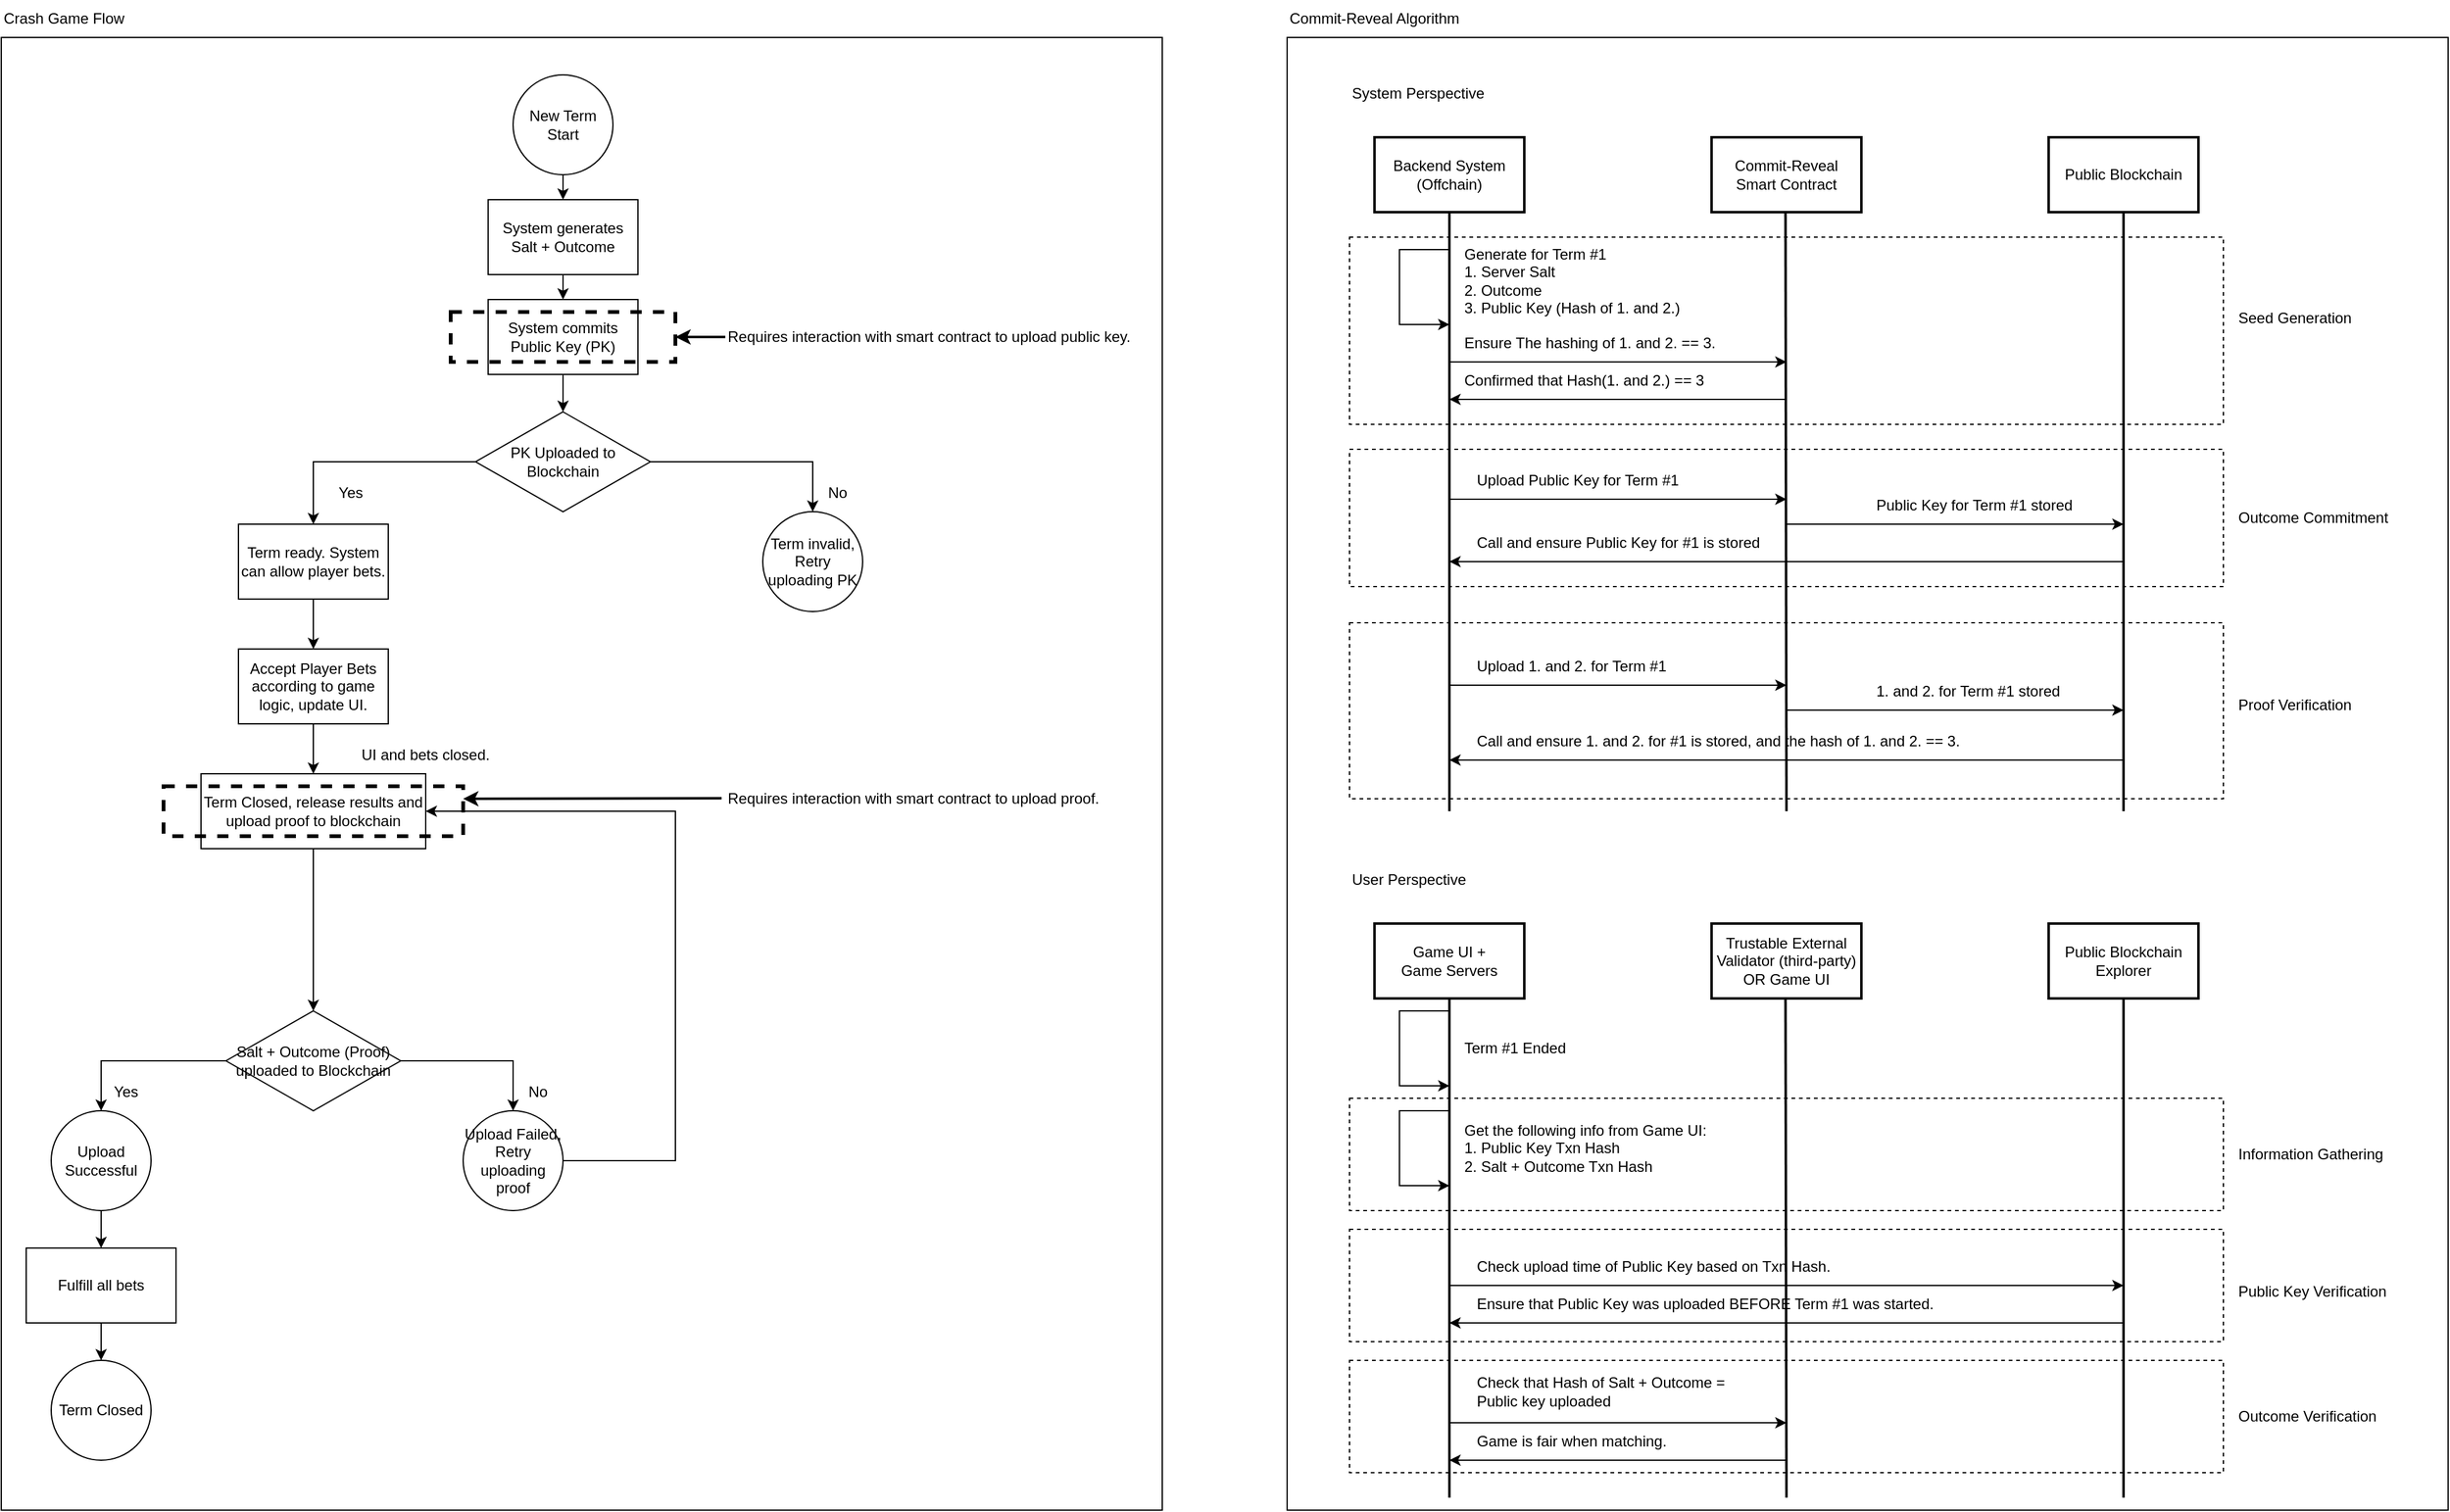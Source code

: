 <mxfile version="26.1.1">
  <diagram name="Page-1" id="c8nTBjb-yMyL3-pn6Jgx">
    <mxGraphModel dx="689" dy="354" grid="1" gridSize="10" guides="1" tooltips="1" connect="1" arrows="1" fold="1" page="1" pageScale="1" pageWidth="850" pageHeight="1100" math="0" shadow="0">
      <root>
        <mxCell id="0" />
        <mxCell id="1" parent="0" />
        <mxCell id="h8xcSPWI8WKxq6snyLUC-142" value="" style="rounded=0;whiteSpace=wrap;html=1;fillColor=none;dashed=1;" vertex="1" parent="1">
          <mxGeometry x="1140" y="1005" width="700" height="90" as="geometry" />
        </mxCell>
        <mxCell id="h8xcSPWI8WKxq6snyLUC-93" value="" style="rounded=0;whiteSpace=wrap;html=1;fillColor=none;dashed=1;" vertex="1" parent="1">
          <mxGeometry x="1140" y="210" width="700" height="150" as="geometry" />
        </mxCell>
        <mxCell id="h8xcSPWI8WKxq6snyLUC-45" value="" style="rounded=0;whiteSpace=wrap;html=1;fillColor=none;" vertex="1" parent="1">
          <mxGeometry x="60" y="50" width="930" height="1180" as="geometry" />
        </mxCell>
        <mxCell id="h8xcSPWI8WKxq6snyLUC-2" value="Crash Game Flow" style="text;html=1;align=left;verticalAlign=middle;whiteSpace=wrap;rounded=0;" vertex="1" parent="1">
          <mxGeometry x="60" y="20" width="190" height="30" as="geometry" />
        </mxCell>
        <mxCell id="h8xcSPWI8WKxq6snyLUC-20" style="edgeStyle=orthogonalEdgeStyle;rounded=0;orthogonalLoop=1;jettySize=auto;html=1;exitX=0.5;exitY=1;exitDx=0;exitDy=0;entryX=0.5;entryY=0;entryDx=0;entryDy=0;" edge="1" parent="1" source="h8xcSPWI8WKxq6snyLUC-4" target="h8xcSPWI8WKxq6snyLUC-17">
          <mxGeometry relative="1" as="geometry" />
        </mxCell>
        <mxCell id="h8xcSPWI8WKxq6snyLUC-4" value="New Term Start" style="ellipse;whiteSpace=wrap;html=1;aspect=fixed;" vertex="1" parent="1">
          <mxGeometry x="470" y="80" width="80" height="80" as="geometry" />
        </mxCell>
        <mxCell id="h8xcSPWI8WKxq6snyLUC-15" style="edgeStyle=orthogonalEdgeStyle;rounded=0;orthogonalLoop=1;jettySize=auto;html=1;exitX=0.5;exitY=1;exitDx=0;exitDy=0;entryX=0.5;entryY=0;entryDx=0;entryDy=0;" edge="1" parent="1" source="h8xcSPWI8WKxq6snyLUC-5" target="h8xcSPWI8WKxq6snyLUC-6">
          <mxGeometry relative="1" as="geometry" />
        </mxCell>
        <mxCell id="h8xcSPWI8WKxq6snyLUC-5" value="System commits Public Key (PK)" style="rounded=0;whiteSpace=wrap;html=1;" vertex="1" parent="1">
          <mxGeometry x="450" y="260" width="120" height="60" as="geometry" />
        </mxCell>
        <mxCell id="h8xcSPWI8WKxq6snyLUC-8" style="edgeStyle=orthogonalEdgeStyle;rounded=0;orthogonalLoop=1;jettySize=auto;html=1;exitX=1;exitY=0.5;exitDx=0;exitDy=0;entryX=0.5;entryY=0;entryDx=0;entryDy=0;" edge="1" parent="1" source="h8xcSPWI8WKxq6snyLUC-6" target="h8xcSPWI8WKxq6snyLUC-7">
          <mxGeometry relative="1" as="geometry" />
        </mxCell>
        <mxCell id="h8xcSPWI8WKxq6snyLUC-12" style="edgeStyle=orthogonalEdgeStyle;rounded=0;orthogonalLoop=1;jettySize=auto;html=1;exitX=0;exitY=0.5;exitDx=0;exitDy=0;entryX=0.5;entryY=0;entryDx=0;entryDy=0;" edge="1" parent="1" source="h8xcSPWI8WKxq6snyLUC-6" target="h8xcSPWI8WKxq6snyLUC-10">
          <mxGeometry relative="1" as="geometry" />
        </mxCell>
        <mxCell id="h8xcSPWI8WKxq6snyLUC-6" value="PK Uploaded to Blockchain" style="rhombus;whiteSpace=wrap;html=1;" vertex="1" parent="1">
          <mxGeometry x="440" y="350" width="140" height="80" as="geometry" />
        </mxCell>
        <mxCell id="h8xcSPWI8WKxq6snyLUC-7" value="Term invalid, Retry uploading PK" style="ellipse;whiteSpace=wrap;html=1;aspect=fixed;" vertex="1" parent="1">
          <mxGeometry x="670" y="430" width="80" height="80" as="geometry" />
        </mxCell>
        <mxCell id="h8xcSPWI8WKxq6snyLUC-9" value="No" style="text;html=1;align=center;verticalAlign=middle;whiteSpace=wrap;rounded=0;" vertex="1" parent="1">
          <mxGeometry x="710" y="400" width="40" height="30" as="geometry" />
        </mxCell>
        <mxCell id="h8xcSPWI8WKxq6snyLUC-22" style="edgeStyle=orthogonalEdgeStyle;rounded=0;orthogonalLoop=1;jettySize=auto;html=1;exitX=0.5;exitY=1;exitDx=0;exitDy=0;entryX=0.5;entryY=0;entryDx=0;entryDy=0;" edge="1" parent="1" source="h8xcSPWI8WKxq6snyLUC-10" target="h8xcSPWI8WKxq6snyLUC-29">
          <mxGeometry relative="1" as="geometry">
            <mxPoint x="310" y="590" as="targetPoint" />
          </mxGeometry>
        </mxCell>
        <mxCell id="h8xcSPWI8WKxq6snyLUC-10" value="Term ready. System can allow player bets." style="rounded=0;whiteSpace=wrap;html=1;" vertex="1" parent="1">
          <mxGeometry x="250" y="440" width="120" height="60" as="geometry" />
        </mxCell>
        <mxCell id="h8xcSPWI8WKxq6snyLUC-13" value="Yes" style="text;html=1;align=center;verticalAlign=middle;whiteSpace=wrap;rounded=0;" vertex="1" parent="1">
          <mxGeometry x="320" y="400" width="40" height="30" as="geometry" />
        </mxCell>
        <mxCell id="h8xcSPWI8WKxq6snyLUC-24" style="edgeStyle=orthogonalEdgeStyle;rounded=0;orthogonalLoop=1;jettySize=auto;html=1;exitX=0.5;exitY=1;exitDx=0;exitDy=0;" edge="1" parent="1" source="h8xcSPWI8WKxq6snyLUC-29" target="h8xcSPWI8WKxq6snyLUC-23">
          <mxGeometry relative="1" as="geometry">
            <mxPoint x="310" y="650" as="sourcePoint" />
          </mxGeometry>
        </mxCell>
        <mxCell id="h8xcSPWI8WKxq6snyLUC-21" style="edgeStyle=orthogonalEdgeStyle;rounded=0;orthogonalLoop=1;jettySize=auto;html=1;exitX=0.5;exitY=1;exitDx=0;exitDy=0;entryX=0.5;entryY=0;entryDx=0;entryDy=0;" edge="1" parent="1" source="h8xcSPWI8WKxq6snyLUC-17" target="h8xcSPWI8WKxq6snyLUC-5">
          <mxGeometry relative="1" as="geometry" />
        </mxCell>
        <mxCell id="h8xcSPWI8WKxq6snyLUC-17" value="System generates Salt + Outcome" style="rounded=0;whiteSpace=wrap;html=1;" vertex="1" parent="1">
          <mxGeometry x="450" y="180" width="120" height="60" as="geometry" />
        </mxCell>
        <mxCell id="h8xcSPWI8WKxq6snyLUC-28" style="edgeStyle=orthogonalEdgeStyle;rounded=0;orthogonalLoop=1;jettySize=auto;html=1;exitX=0.5;exitY=1;exitDx=0;exitDy=0;entryX=0.5;entryY=0;entryDx=0;entryDy=0;" edge="1" parent="1" source="h8xcSPWI8WKxq6snyLUC-23" target="h8xcSPWI8WKxq6snyLUC-27">
          <mxGeometry relative="1" as="geometry" />
        </mxCell>
        <mxCell id="h8xcSPWI8WKxq6snyLUC-23" value="Term Closed, release results and upload proof to blockchain" style="rounded=0;whiteSpace=wrap;html=1;" vertex="1" parent="1">
          <mxGeometry x="220" y="640" width="180" height="60" as="geometry" />
        </mxCell>
        <mxCell id="h8xcSPWI8WKxq6snyLUC-35" style="edgeStyle=orthogonalEdgeStyle;rounded=0;orthogonalLoop=1;jettySize=auto;html=1;exitX=1;exitY=0.5;exitDx=0;exitDy=0;entryX=0.5;entryY=0;entryDx=0;entryDy=0;" edge="1" parent="1" source="h8xcSPWI8WKxq6snyLUC-27" target="h8xcSPWI8WKxq6snyLUC-32">
          <mxGeometry relative="1" as="geometry" />
        </mxCell>
        <mxCell id="h8xcSPWI8WKxq6snyLUC-38" style="edgeStyle=orthogonalEdgeStyle;rounded=0;orthogonalLoop=1;jettySize=auto;html=1;exitX=0;exitY=0.5;exitDx=0;exitDy=0;entryX=0.5;entryY=0;entryDx=0;entryDy=0;" edge="1" parent="1" source="h8xcSPWI8WKxq6snyLUC-27" target="h8xcSPWI8WKxq6snyLUC-33">
          <mxGeometry relative="1" as="geometry" />
        </mxCell>
        <mxCell id="h8xcSPWI8WKxq6snyLUC-27" value="Salt + Outcome (Proof) uploaded to Blockchain" style="rhombus;whiteSpace=wrap;html=1;" vertex="1" parent="1">
          <mxGeometry x="240" y="830" width="140" height="80" as="geometry" />
        </mxCell>
        <mxCell id="h8xcSPWI8WKxq6snyLUC-29" value="Accept Player Bets according to game logic, update UI." style="rounded=0;whiteSpace=wrap;html=1;" vertex="1" parent="1">
          <mxGeometry x="250" y="540" width="120" height="60" as="geometry" />
        </mxCell>
        <mxCell id="h8xcSPWI8WKxq6snyLUC-40" style="edgeStyle=orthogonalEdgeStyle;rounded=0;orthogonalLoop=1;jettySize=auto;html=1;exitX=1;exitY=0.5;exitDx=0;exitDy=0;entryX=1;entryY=0.5;entryDx=0;entryDy=0;" edge="1" parent="1" source="h8xcSPWI8WKxq6snyLUC-32" target="h8xcSPWI8WKxq6snyLUC-23">
          <mxGeometry relative="1" as="geometry">
            <mxPoint x="310" y="790" as="targetPoint" />
            <Array as="points">
              <mxPoint x="600" y="950" />
              <mxPoint x="600" y="670" />
            </Array>
          </mxGeometry>
        </mxCell>
        <mxCell id="h8xcSPWI8WKxq6snyLUC-32" value="Upload Failed, Retry uploading proof" style="ellipse;whiteSpace=wrap;html=1;aspect=fixed;" vertex="1" parent="1">
          <mxGeometry x="430" y="910" width="80" height="80" as="geometry" />
        </mxCell>
        <mxCell id="h8xcSPWI8WKxq6snyLUC-42" style="edgeStyle=orthogonalEdgeStyle;rounded=0;orthogonalLoop=1;jettySize=auto;html=1;exitX=0.5;exitY=1;exitDx=0;exitDy=0;" edge="1" parent="1" source="h8xcSPWI8WKxq6snyLUC-33" target="h8xcSPWI8WKxq6snyLUC-41">
          <mxGeometry relative="1" as="geometry" />
        </mxCell>
        <mxCell id="h8xcSPWI8WKxq6snyLUC-33" value="Upload Successful" style="ellipse;whiteSpace=wrap;html=1;aspect=fixed;" vertex="1" parent="1">
          <mxGeometry x="100" y="910" width="80" height="80" as="geometry" />
        </mxCell>
        <mxCell id="h8xcSPWI8WKxq6snyLUC-36" value="No" style="text;html=1;align=center;verticalAlign=middle;whiteSpace=wrap;rounded=0;" vertex="1" parent="1">
          <mxGeometry x="470" y="880" width="40" height="30" as="geometry" />
        </mxCell>
        <mxCell id="h8xcSPWI8WKxq6snyLUC-37" value="Yes" style="text;html=1;align=center;verticalAlign=middle;whiteSpace=wrap;rounded=0;" vertex="1" parent="1">
          <mxGeometry x="140" y="880" width="40" height="30" as="geometry" />
        </mxCell>
        <mxCell id="h8xcSPWI8WKxq6snyLUC-44" style="edgeStyle=orthogonalEdgeStyle;rounded=0;orthogonalLoop=1;jettySize=auto;html=1;exitX=0.5;exitY=1;exitDx=0;exitDy=0;entryX=0.5;entryY=0;entryDx=0;entryDy=0;" edge="1" parent="1" source="h8xcSPWI8WKxq6snyLUC-41" target="h8xcSPWI8WKxq6snyLUC-43">
          <mxGeometry relative="1" as="geometry" />
        </mxCell>
        <mxCell id="h8xcSPWI8WKxq6snyLUC-41" value="Fulfill all bets" style="rounded=0;whiteSpace=wrap;html=1;" vertex="1" parent="1">
          <mxGeometry x="80" y="1020" width="120" height="60" as="geometry" />
        </mxCell>
        <mxCell id="h8xcSPWI8WKxq6snyLUC-43" value="Term Closed" style="ellipse;whiteSpace=wrap;html=1;aspect=fixed;" vertex="1" parent="1">
          <mxGeometry x="100" y="1110" width="80" height="80" as="geometry" />
        </mxCell>
        <mxCell id="h8xcSPWI8WKxq6snyLUC-46" value="UI and bets closed." style="text;html=1;align=center;verticalAlign=middle;whiteSpace=wrap;rounded=0;" vertex="1" parent="1">
          <mxGeometry x="330" y="610" width="140" height="30" as="geometry" />
        </mxCell>
        <mxCell id="h8xcSPWI8WKxq6snyLUC-48" value="" style="rounded=0;whiteSpace=wrap;html=1;fillColor=none;strokeColor=light-dark(#000000,#FF3333);strokeWidth=3;dashed=1;" vertex="1" parent="1">
          <mxGeometry x="420" y="270" width="180" height="40" as="geometry" />
        </mxCell>
        <mxCell id="h8xcSPWI8WKxq6snyLUC-49" value="" style="endArrow=classic;html=1;rounded=0;entryX=1;entryY=0.5;entryDx=0;entryDy=0;strokeWidth=2;strokeColor=light-dark(#000000,#FF0000);exitX=0;exitY=0.5;exitDx=0;exitDy=0;" edge="1" parent="1" source="h8xcSPWI8WKxq6snyLUC-50" target="h8xcSPWI8WKxq6snyLUC-48">
          <mxGeometry width="50" height="50" relative="1" as="geometry">
            <mxPoint x="800" y="290" as="sourcePoint" />
            <mxPoint x="1160" y="410" as="targetPoint" />
          </mxGeometry>
        </mxCell>
        <mxCell id="h8xcSPWI8WKxq6snyLUC-50" value="Requires interaction with smart contract to upload public key." style="text;html=1;align=left;verticalAlign=middle;whiteSpace=wrap;rounded=0;fontColor=light-dark(#000000,#FF0000);" vertex="1" parent="1">
          <mxGeometry x="640" y="275" width="330" height="30" as="geometry" />
        </mxCell>
        <mxCell id="h8xcSPWI8WKxq6snyLUC-51" value="" style="rounded=0;whiteSpace=wrap;html=1;fillColor=none;strokeColor=light-dark(#000000,#FF3333);strokeWidth=3;dashed=1;" vertex="1" parent="1">
          <mxGeometry x="190" y="650" width="240" height="40" as="geometry" />
        </mxCell>
        <mxCell id="h8xcSPWI8WKxq6snyLUC-52" value="" style="endArrow=classic;html=1;rounded=0;entryX=1;entryY=0.25;entryDx=0;entryDy=0;strokeWidth=2;strokeColor=light-dark(#000000,#FF0000);exitX=-0.009;exitY=0.486;exitDx=0;exitDy=0;exitPerimeter=0;" edge="1" parent="1" target="h8xcSPWI8WKxq6snyLUC-51" source="h8xcSPWI8WKxq6snyLUC-53">
          <mxGeometry width="50" height="50" relative="1" as="geometry">
            <mxPoint x="790" y="660" as="sourcePoint" />
            <mxPoint x="960" y="790" as="targetPoint" />
          </mxGeometry>
        </mxCell>
        <mxCell id="h8xcSPWI8WKxq6snyLUC-53" value="Requires interaction with smart contract to upload proof." style="text;html=1;align=left;verticalAlign=middle;whiteSpace=wrap;rounded=0;fontColor=light-dark(#000000,#FF0000);" vertex="1" parent="1">
          <mxGeometry x="640" y="645" width="330" height="30" as="geometry" />
        </mxCell>
        <mxCell id="h8xcSPWI8WKxq6snyLUC-57" value="Commit-Reveal Algorithm" style="text;html=1;align=left;verticalAlign=middle;whiteSpace=wrap;rounded=0;" vertex="1" parent="1">
          <mxGeometry x="1090" y="20" width="190" height="30" as="geometry" />
        </mxCell>
        <mxCell id="h8xcSPWI8WKxq6snyLUC-58" value="" style="rounded=0;whiteSpace=wrap;html=1;fillColor=none;movable=0;resizable=0;rotatable=0;deletable=0;editable=0;locked=1;connectable=0;" vertex="1" parent="1">
          <mxGeometry x="1090" y="50" width="930" height="1180" as="geometry" />
        </mxCell>
        <mxCell id="h8xcSPWI8WKxq6snyLUC-59" value="Backend System (Offchain)" style="rounded=0;whiteSpace=wrap;html=1;strokeWidth=2;" vertex="1" parent="1">
          <mxGeometry x="1160" y="130" width="120" height="60" as="geometry" />
        </mxCell>
        <mxCell id="h8xcSPWI8WKxq6snyLUC-60" value="Public Blockchain" style="rounded=0;whiteSpace=wrap;html=1;strokeWidth=2;" vertex="1" parent="1">
          <mxGeometry x="1700" y="130" width="120" height="60" as="geometry" />
        </mxCell>
        <mxCell id="h8xcSPWI8WKxq6snyLUC-61" value="Commit-Reveal Smart Contract" style="rounded=0;whiteSpace=wrap;html=1;strokeWidth=2;" vertex="1" parent="1">
          <mxGeometry x="1430" y="130" width="120" height="60" as="geometry" />
        </mxCell>
        <mxCell id="h8xcSPWI8WKxq6snyLUC-66" value="" style="endArrow=none;html=1;rounded=0;entryX=0.5;entryY=1;entryDx=0;entryDy=0;strokeWidth=2;" edge="1" parent="1" target="h8xcSPWI8WKxq6snyLUC-59">
          <mxGeometry width="50" height="50" relative="1" as="geometry">
            <mxPoint x="1220" y="670" as="sourcePoint" />
            <mxPoint x="1460" y="400" as="targetPoint" />
          </mxGeometry>
        </mxCell>
        <mxCell id="h8xcSPWI8WKxq6snyLUC-67" value="" style="endArrow=none;html=1;rounded=0;entryX=0.5;entryY=1;entryDx=0;entryDy=0;strokeWidth=2;" edge="1" parent="1">
          <mxGeometry width="50" height="50" relative="1" as="geometry">
            <mxPoint x="1490" y="670" as="sourcePoint" />
            <mxPoint x="1489.23" y="190" as="targetPoint" />
          </mxGeometry>
        </mxCell>
        <mxCell id="h8xcSPWI8WKxq6snyLUC-68" value="" style="endArrow=none;html=1;rounded=0;entryX=0.5;entryY=1;entryDx=0;entryDy=0;strokeWidth=2;" edge="1" parent="1">
          <mxGeometry width="50" height="50" relative="1" as="geometry">
            <mxPoint x="1760" y="670" as="sourcePoint" />
            <mxPoint x="1760" y="190" as="targetPoint" />
          </mxGeometry>
        </mxCell>
        <mxCell id="h8xcSPWI8WKxq6snyLUC-69" value="System Perspective" style="text;html=1;align=left;verticalAlign=middle;whiteSpace=wrap;rounded=0;" vertex="1" parent="1">
          <mxGeometry x="1140" y="80" width="190" height="30" as="geometry" />
        </mxCell>
        <mxCell id="h8xcSPWI8WKxq6snyLUC-70" value="Upload Public Key for Term #1" style="text;html=1;align=left;verticalAlign=middle;whiteSpace=wrap;rounded=0;" vertex="1" parent="1">
          <mxGeometry x="1240" y="390" width="190" height="30" as="geometry" />
        </mxCell>
        <mxCell id="h8xcSPWI8WKxq6snyLUC-71" value="" style="endArrow=classic;html=1;rounded=0;" edge="1" parent="1">
          <mxGeometry width="50" height="50" relative="1" as="geometry">
            <mxPoint x="1220" y="420" as="sourcePoint" />
            <mxPoint x="1490" y="420" as="targetPoint" />
          </mxGeometry>
        </mxCell>
        <mxCell id="h8xcSPWI8WKxq6snyLUC-72" value="" style="endArrow=classic;html=1;rounded=0;" edge="1" parent="1">
          <mxGeometry width="50" height="50" relative="1" as="geometry">
            <mxPoint x="1490" y="440" as="sourcePoint" />
            <mxPoint x="1760" y="440" as="targetPoint" />
          </mxGeometry>
        </mxCell>
        <mxCell id="h8xcSPWI8WKxq6snyLUC-73" value="Public Key for Term #1 stored" style="text;html=1;align=left;verticalAlign=middle;whiteSpace=wrap;rounded=0;" vertex="1" parent="1">
          <mxGeometry x="1560" y="410" width="190" height="30" as="geometry" />
        </mxCell>
        <mxCell id="h8xcSPWI8WKxq6snyLUC-74" value="" style="endArrow=classic;html=1;rounded=0;" edge="1" parent="1">
          <mxGeometry width="50" height="50" relative="1" as="geometry">
            <mxPoint x="1760" y="470" as="sourcePoint" />
            <mxPoint x="1220" y="470" as="targetPoint" />
          </mxGeometry>
        </mxCell>
        <mxCell id="h8xcSPWI8WKxq6snyLUC-75" value="Call and ensure Public Key for #1 is stored" style="text;html=1;align=left;verticalAlign=middle;whiteSpace=wrap;rounded=0;" vertex="1" parent="1">
          <mxGeometry x="1240" y="440" width="240" height="30" as="geometry" />
        </mxCell>
        <mxCell id="h8xcSPWI8WKxq6snyLUC-76" value="Generate for Term #1&lt;br&gt;1. Server Salt&lt;br&gt;&lt;div&gt;2. Outcome&lt;/div&gt;&lt;div&gt;3. Public Key (Hash of 1. and 2.)&lt;/div&gt;" style="text;html=1;align=left;verticalAlign=middle;whiteSpace=wrap;rounded=0;" vertex="1" parent="1">
          <mxGeometry x="1230" y="215" width="190" height="60" as="geometry" />
        </mxCell>
        <mxCell id="h8xcSPWI8WKxq6snyLUC-78" value="" style="endArrow=classic;startArrow=none;html=1;rounded=0;startFill=0;" edge="1" parent="1">
          <mxGeometry width="50" height="50" relative="1" as="geometry">
            <mxPoint x="1220" y="220" as="sourcePoint" />
            <mxPoint x="1220" y="280" as="targetPoint" />
            <Array as="points">
              <mxPoint x="1180" y="220" />
              <mxPoint x="1180" y="280" />
            </Array>
          </mxGeometry>
        </mxCell>
        <mxCell id="h8xcSPWI8WKxq6snyLUC-81" value="Upload 1. and 2. for Term #1" style="text;html=1;align=left;verticalAlign=middle;whiteSpace=wrap;rounded=0;" vertex="1" parent="1">
          <mxGeometry x="1240" y="539" width="190" height="30" as="geometry" />
        </mxCell>
        <mxCell id="h8xcSPWI8WKxq6snyLUC-82" value="" style="endArrow=classic;html=1;rounded=0;" edge="1" parent="1">
          <mxGeometry width="50" height="50" relative="1" as="geometry">
            <mxPoint x="1220" y="569" as="sourcePoint" />
            <mxPoint x="1490" y="569" as="targetPoint" />
          </mxGeometry>
        </mxCell>
        <mxCell id="h8xcSPWI8WKxq6snyLUC-83" value="" style="endArrow=classic;html=1;rounded=0;" edge="1" parent="1">
          <mxGeometry width="50" height="50" relative="1" as="geometry">
            <mxPoint x="1490" y="589" as="sourcePoint" />
            <mxPoint x="1760" y="589" as="targetPoint" />
          </mxGeometry>
        </mxCell>
        <mxCell id="h8xcSPWI8WKxq6snyLUC-84" value="1. and 2. for Term #1 stored" style="text;html=1;align=left;verticalAlign=middle;whiteSpace=wrap;rounded=0;" vertex="1" parent="1">
          <mxGeometry x="1560" y="559" width="190" height="30" as="geometry" />
        </mxCell>
        <mxCell id="h8xcSPWI8WKxq6snyLUC-85" value="" style="endArrow=classic;html=1;rounded=0;" edge="1" parent="1">
          <mxGeometry width="50" height="50" relative="1" as="geometry">
            <mxPoint x="1760" y="629" as="sourcePoint" />
            <mxPoint x="1220" y="629" as="targetPoint" />
          </mxGeometry>
        </mxCell>
        <mxCell id="h8xcSPWI8WKxq6snyLUC-86" value="Call and ensure 1. and 2. for #1 is stored, and the hash of 1. and 2. == 3." style="text;html=1;align=left;verticalAlign=middle;whiteSpace=wrap;rounded=0;" vertex="1" parent="1">
          <mxGeometry x="1240" y="599" width="470" height="30" as="geometry" />
        </mxCell>
        <mxCell id="h8xcSPWI8WKxq6snyLUC-88" value="" style="endArrow=classic;html=1;rounded=0;" edge="1" parent="1">
          <mxGeometry width="50" height="50" relative="1" as="geometry">
            <mxPoint x="1220" y="310" as="sourcePoint" />
            <mxPoint x="1490" y="310" as="targetPoint" />
          </mxGeometry>
        </mxCell>
        <mxCell id="h8xcSPWI8WKxq6snyLUC-89" value="" style="endArrow=classic;html=1;rounded=0;" edge="1" parent="1">
          <mxGeometry width="50" height="50" relative="1" as="geometry">
            <mxPoint x="1490" y="340" as="sourcePoint" />
            <mxPoint x="1220" y="340" as="targetPoint" />
          </mxGeometry>
        </mxCell>
        <mxCell id="h8xcSPWI8WKxq6snyLUC-90" value="Ensure The hashing of 1. and 2. == 3." style="text;html=1;align=left;verticalAlign=middle;whiteSpace=wrap;rounded=0;" vertex="1" parent="1">
          <mxGeometry x="1230" y="280" width="220" height="30" as="geometry" />
        </mxCell>
        <mxCell id="h8xcSPWI8WKxq6snyLUC-91" value="Confirmed that Hash(1. and 2.) == 3" style="text;html=1;align=left;verticalAlign=middle;whiteSpace=wrap;rounded=0;" vertex="1" parent="1">
          <mxGeometry x="1230" y="310" width="220" height="30" as="geometry" />
        </mxCell>
        <mxCell id="h8xcSPWI8WKxq6snyLUC-94" value="Seed Generation" style="text;html=1;align=left;verticalAlign=middle;whiteSpace=wrap;rounded=0;" vertex="1" parent="1">
          <mxGeometry x="1850" y="260" width="140" height="30" as="geometry" />
        </mxCell>
        <mxCell id="h8xcSPWI8WKxq6snyLUC-95" value="Outcome Commitment" style="text;html=1;align=left;verticalAlign=middle;whiteSpace=wrap;rounded=0;" vertex="1" parent="1">
          <mxGeometry x="1850" y="420" width="140" height="30" as="geometry" />
        </mxCell>
        <mxCell id="h8xcSPWI8WKxq6snyLUC-96" value="" style="rounded=0;whiteSpace=wrap;html=1;fillColor=none;dashed=1;" vertex="1" parent="1">
          <mxGeometry x="1140" y="380" width="700" height="110" as="geometry" />
        </mxCell>
        <mxCell id="h8xcSPWI8WKxq6snyLUC-97" value="" style="rounded=0;whiteSpace=wrap;html=1;fillColor=none;dashed=1;" vertex="1" parent="1">
          <mxGeometry x="1140" y="519" width="700" height="141" as="geometry" />
        </mxCell>
        <mxCell id="h8xcSPWI8WKxq6snyLUC-98" value="Proof Verification" style="text;html=1;align=left;verticalAlign=middle;whiteSpace=wrap;rounded=0;" vertex="1" parent="1">
          <mxGeometry x="1850" y="570" width="140" height="30" as="geometry" />
        </mxCell>
        <mxCell id="h8xcSPWI8WKxq6snyLUC-100" value="Game UI + &lt;br&gt;Game Servers" style="rounded=0;whiteSpace=wrap;html=1;strokeWidth=2;" vertex="1" parent="1">
          <mxGeometry x="1160" y="760" width="120" height="60" as="geometry" />
        </mxCell>
        <mxCell id="h8xcSPWI8WKxq6snyLUC-101" value="Public Blockchain&lt;br&gt;Explorer" style="rounded=0;whiteSpace=wrap;html=1;strokeWidth=2;" vertex="1" parent="1">
          <mxGeometry x="1700" y="760" width="120" height="60" as="geometry" />
        </mxCell>
        <mxCell id="h8xcSPWI8WKxq6snyLUC-102" value="Trustable External Validator (third-party) OR Game UI" style="rounded=0;whiteSpace=wrap;html=1;strokeWidth=2;" vertex="1" parent="1">
          <mxGeometry x="1430" y="760" width="120" height="60" as="geometry" />
        </mxCell>
        <mxCell id="h8xcSPWI8WKxq6snyLUC-103" value="" style="endArrow=none;html=1;rounded=0;entryX=0.5;entryY=1;entryDx=0;entryDy=0;strokeWidth=2;" edge="1" parent="1" target="h8xcSPWI8WKxq6snyLUC-100">
          <mxGeometry width="50" height="50" relative="1" as="geometry">
            <mxPoint x="1220" y="1220" as="sourcePoint" />
            <mxPoint x="1460" y="1030" as="targetPoint" />
          </mxGeometry>
        </mxCell>
        <mxCell id="h8xcSPWI8WKxq6snyLUC-104" value="" style="endArrow=none;html=1;rounded=0;entryX=0.5;entryY=1;entryDx=0;entryDy=0;strokeWidth=2;" edge="1" parent="1">
          <mxGeometry width="50" height="50" relative="1" as="geometry">
            <mxPoint x="1490" y="1220" as="sourcePoint" />
            <mxPoint x="1489.23" y="820" as="targetPoint" />
          </mxGeometry>
        </mxCell>
        <mxCell id="h8xcSPWI8WKxq6snyLUC-105" value="" style="endArrow=none;html=1;rounded=0;entryX=0.5;entryY=1;entryDx=0;entryDy=0;strokeWidth=2;" edge="1" parent="1">
          <mxGeometry width="50" height="50" relative="1" as="geometry">
            <mxPoint x="1760" y="1220" as="sourcePoint" />
            <mxPoint x="1760" y="820" as="targetPoint" />
          </mxGeometry>
        </mxCell>
        <mxCell id="h8xcSPWI8WKxq6snyLUC-106" value="User Perspective" style="text;html=1;align=left;verticalAlign=middle;whiteSpace=wrap;rounded=0;" vertex="1" parent="1">
          <mxGeometry x="1140" y="710" width="190" height="30" as="geometry" />
        </mxCell>
        <mxCell id="h8xcSPWI8WKxq6snyLUC-107" value="Ensure that Public Key was uploaded BEFORE Term #1 was started." style="text;html=1;align=left;verticalAlign=middle;whiteSpace=wrap;rounded=0;" vertex="1" parent="1">
          <mxGeometry x="1240" y="1050" width="470" height="30" as="geometry" />
        </mxCell>
        <mxCell id="h8xcSPWI8WKxq6snyLUC-108" value="" style="endArrow=classic;html=1;rounded=0;" edge="1" parent="1">
          <mxGeometry width="50" height="50" relative="1" as="geometry">
            <mxPoint x="1220" y="1050" as="sourcePoint" />
            <mxPoint x="1760" y="1050" as="targetPoint" />
          </mxGeometry>
        </mxCell>
        <mxCell id="h8xcSPWI8WKxq6snyLUC-111" value="" style="endArrow=classic;html=1;rounded=0;" edge="1" parent="1">
          <mxGeometry width="50" height="50" relative="1" as="geometry">
            <mxPoint x="1760" y="1080" as="sourcePoint" />
            <mxPoint x="1220" y="1080" as="targetPoint" />
          </mxGeometry>
        </mxCell>
        <mxCell id="h8xcSPWI8WKxq6snyLUC-113" value="Get the following info from Game UI:&lt;div&gt;1. Public Key Txn Hash&lt;/div&gt;&lt;div&gt;2. Salt + Outcome Txn Hash&lt;/div&gt;" style="text;html=1;align=left;verticalAlign=middle;whiteSpace=wrap;rounded=0;" vertex="1" parent="1">
          <mxGeometry x="1230" y="910" width="260" height="60" as="geometry" />
        </mxCell>
        <mxCell id="h8xcSPWI8WKxq6snyLUC-115" value="Check that Hash of Salt + Outcome =&lt;br&gt;Public key uploaded" style="text;html=1;align=left;verticalAlign=middle;whiteSpace=wrap;rounded=0;" vertex="1" parent="1">
          <mxGeometry x="1240" y="1120" width="240" height="30" as="geometry" />
        </mxCell>
        <mxCell id="h8xcSPWI8WKxq6snyLUC-116" value="" style="endArrow=classic;html=1;rounded=0;" edge="1" parent="1">
          <mxGeometry width="50" height="50" relative="1" as="geometry">
            <mxPoint x="1220" y="1160" as="sourcePoint" />
            <mxPoint x="1490" y="1160" as="targetPoint" />
          </mxGeometry>
        </mxCell>
        <mxCell id="h8xcSPWI8WKxq6snyLUC-117" value="" style="endArrow=classic;html=1;rounded=0;" edge="1" parent="1">
          <mxGeometry width="50" height="50" relative="1" as="geometry">
            <mxPoint x="1490" y="1190" as="sourcePoint" />
            <mxPoint x="1220" y="1190" as="targetPoint" />
          </mxGeometry>
        </mxCell>
        <mxCell id="h8xcSPWI8WKxq6snyLUC-126" value="Information Gathering" style="text;html=1;align=left;verticalAlign=middle;whiteSpace=wrap;rounded=0;" vertex="1" parent="1">
          <mxGeometry x="1850" y="930" width="140" height="30" as="geometry" />
        </mxCell>
        <mxCell id="h8xcSPWI8WKxq6snyLUC-127" value="Public Key Verification" style="text;html=1;align=left;verticalAlign=middle;whiteSpace=wrap;rounded=0;" vertex="1" parent="1">
          <mxGeometry x="1850" y="1040" width="140" height="30" as="geometry" />
        </mxCell>
        <mxCell id="h8xcSPWI8WKxq6snyLUC-130" value="Outcome Verification" style="text;html=1;align=left;verticalAlign=middle;whiteSpace=wrap;rounded=0;" vertex="1" parent="1">
          <mxGeometry x="1850" y="1140" width="140" height="30" as="geometry" />
        </mxCell>
        <mxCell id="h8xcSPWI8WKxq6snyLUC-131" value="Term #1 Ended" style="text;html=1;align=left;verticalAlign=middle;whiteSpace=wrap;rounded=0;" vertex="1" parent="1">
          <mxGeometry x="1230" y="830" width="260" height="60" as="geometry" />
        </mxCell>
        <mxCell id="h8xcSPWI8WKxq6snyLUC-133" value="" style="endArrow=classic;startArrow=none;html=1;rounded=0;startFill=0;" edge="1" parent="1">
          <mxGeometry width="50" height="50" relative="1" as="geometry">
            <mxPoint x="1220" y="830" as="sourcePoint" />
            <mxPoint x="1220" y="890" as="targetPoint" />
            <Array as="points">
              <mxPoint x="1180" y="830" />
              <mxPoint x="1180" y="890" />
            </Array>
          </mxGeometry>
        </mxCell>
        <mxCell id="h8xcSPWI8WKxq6snyLUC-134" value="" style="endArrow=classic;startArrow=none;html=1;rounded=0;startFill=0;" edge="1" parent="1">
          <mxGeometry width="50" height="50" relative="1" as="geometry">
            <mxPoint x="1220" y="910" as="sourcePoint" />
            <mxPoint x="1220" y="970" as="targetPoint" />
            <Array as="points">
              <mxPoint x="1180" y="910" />
              <mxPoint x="1180" y="970" />
            </Array>
          </mxGeometry>
        </mxCell>
        <mxCell id="h8xcSPWI8WKxq6snyLUC-135" value="Check upload time of Public Key based on Txn Hash." style="text;html=1;align=left;verticalAlign=middle;whiteSpace=wrap;rounded=0;" vertex="1" parent="1">
          <mxGeometry x="1240" y="1020" width="470" height="30" as="geometry" />
        </mxCell>
        <mxCell id="h8xcSPWI8WKxq6snyLUC-137" value="Game is fair when matching." style="text;html=1;align=left;verticalAlign=middle;whiteSpace=wrap;rounded=0;" vertex="1" parent="1">
          <mxGeometry x="1240" y="1160" width="240" height="30" as="geometry" />
        </mxCell>
        <mxCell id="h8xcSPWI8WKxq6snyLUC-139" value="" style="rounded=0;whiteSpace=wrap;html=1;fillColor=none;dashed=1;" vertex="1" parent="1">
          <mxGeometry x="1140" y="900" width="700" height="90" as="geometry" />
        </mxCell>
        <mxCell id="h8xcSPWI8WKxq6snyLUC-143" value="" style="rounded=0;whiteSpace=wrap;html=1;fillColor=none;dashed=1;" vertex="1" parent="1">
          <mxGeometry x="1140" y="1110" width="700" height="90" as="geometry" />
        </mxCell>
      </root>
    </mxGraphModel>
  </diagram>
</mxfile>
